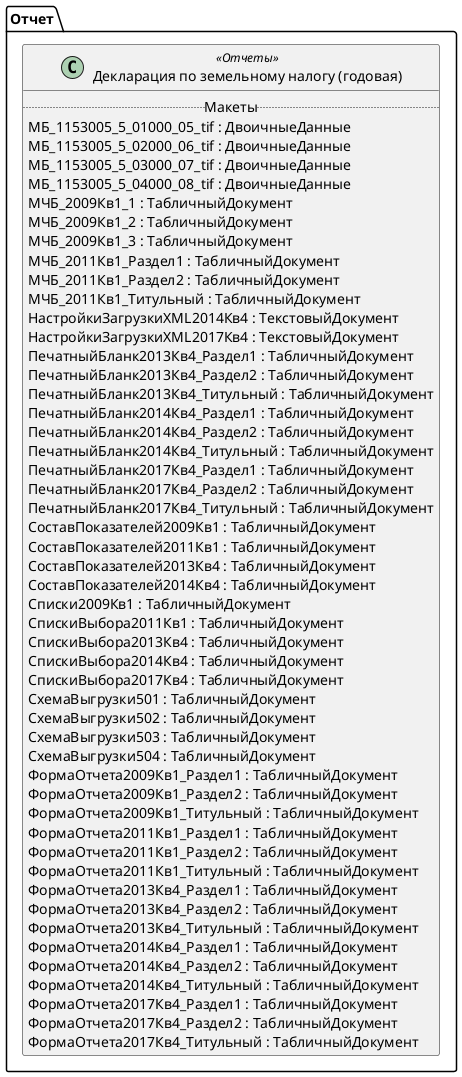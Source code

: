 ﻿@startuml РегламентированныйОтчетЗемельныйНалог
'!include templates.wsd
'..\include templates.wsd
class Отчет.РегламентированныйОтчетЗемельныйНалог as "Декларация по земельному налогу (годовая)" <<Отчеты>>
{
..Макеты..
МБ_1153005_5_01000_05_tif : ДвоичныеДанные
МБ_1153005_5_02000_06_tif : ДвоичныеДанные
МБ_1153005_5_03000_07_tif : ДвоичныеДанные
МБ_1153005_5_04000_08_tif : ДвоичныеДанные
МЧБ_2009Кв1_1 : ТабличныйДокумент
МЧБ_2009Кв1_2 : ТабличныйДокумент
МЧБ_2009Кв1_3 : ТабличныйДокумент
МЧБ_2011Кв1_Раздел1 : ТабличныйДокумент
МЧБ_2011Кв1_Раздел2 : ТабличныйДокумент
МЧБ_2011Кв1_Титульный : ТабличныйДокумент
НастройкиЗагрузкиXML2014Кв4 : ТекстовыйДокумент
НастройкиЗагрузкиXML2017Кв4 : ТекстовыйДокумент
ПечатныйБланк2013Кв4_Раздел1 : ТабличныйДокумент
ПечатныйБланк2013Кв4_Раздел2 : ТабличныйДокумент
ПечатныйБланк2013Кв4_Титульный : ТабличныйДокумент
ПечатныйБланк2014Кв4_Раздел1 : ТабличныйДокумент
ПечатныйБланк2014Кв4_Раздел2 : ТабличныйДокумент
ПечатныйБланк2014Кв4_Титульный : ТабличныйДокумент
ПечатныйБланк2017Кв4_Раздел1 : ТабличныйДокумент
ПечатныйБланк2017Кв4_Раздел2 : ТабличныйДокумент
ПечатныйБланк2017Кв4_Титульный : ТабличныйДокумент
СоставПоказателей2009Кв1 : ТабличныйДокумент
СоставПоказателей2011Кв1 : ТабличныйДокумент
СоставПоказателей2013Кв4 : ТабличныйДокумент
СоставПоказателей2014Кв4 : ТабличныйДокумент
Списки2009Кв1 : ТабличныйДокумент
СпискиВыбора2011Кв1 : ТабличныйДокумент
СпискиВыбора2013Кв4 : ТабличныйДокумент
СпискиВыбора2014Кв4 : ТабличныйДокумент
СпискиВыбора2017Кв4 : ТабличныйДокумент
СхемаВыгрузки501 : ТабличныйДокумент
СхемаВыгрузки502 : ТабличныйДокумент
СхемаВыгрузки503 : ТабличныйДокумент
СхемаВыгрузки504 : ТабличныйДокумент
ФормаОтчета2009Кв1_Раздел1 : ТабличныйДокумент
ФормаОтчета2009Кв1_Раздел2 : ТабличныйДокумент
ФормаОтчета2009Кв1_Титульный : ТабличныйДокумент
ФормаОтчета2011Кв1_Раздел1 : ТабличныйДокумент
ФормаОтчета2011Кв1_Раздел2 : ТабличныйДокумент
ФормаОтчета2011Кв1_Титульный : ТабличныйДокумент
ФормаОтчета2013Кв4_Раздел1 : ТабличныйДокумент
ФормаОтчета2013Кв4_Раздел2 : ТабличныйДокумент
ФормаОтчета2013Кв4_Титульный : ТабличныйДокумент
ФормаОтчета2014Кв4_Раздел1 : ТабличныйДокумент
ФормаОтчета2014Кв4_Раздел2 : ТабличныйДокумент
ФормаОтчета2014Кв4_Титульный : ТабличныйДокумент
ФормаОтчета2017Кв4_Раздел1 : ТабличныйДокумент
ФормаОтчета2017Кв4_Раздел2 : ТабличныйДокумент
ФормаОтчета2017Кв4_Титульный : ТабличныйДокумент
}
@enduml
